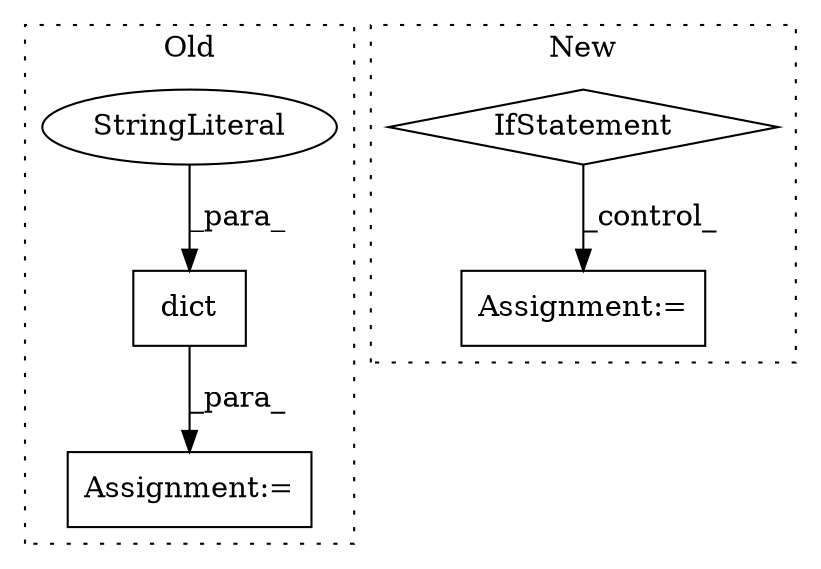 digraph G {
subgraph cluster0 {
1 [label="dict" a="32" s="2163,2178" l="5,1" shape="box"];
3 [label="Assignment:=" a="7" s="2142" l="1" shape="box"];
4 [label="StringLiteral" a="45" s="2168" l="10" shape="ellipse"];
label = "Old";
style="dotted";
}
subgraph cluster1 {
2 [label="IfStatement" a="25" s="1738,1761" l="4,2" shape="diamond"];
5 [label="Assignment:=" a="7" s="1777" l="1" shape="box"];
label = "New";
style="dotted";
}
1 -> 3 [label="_para_"];
2 -> 5 [label="_control_"];
4 -> 1 [label="_para_"];
}
